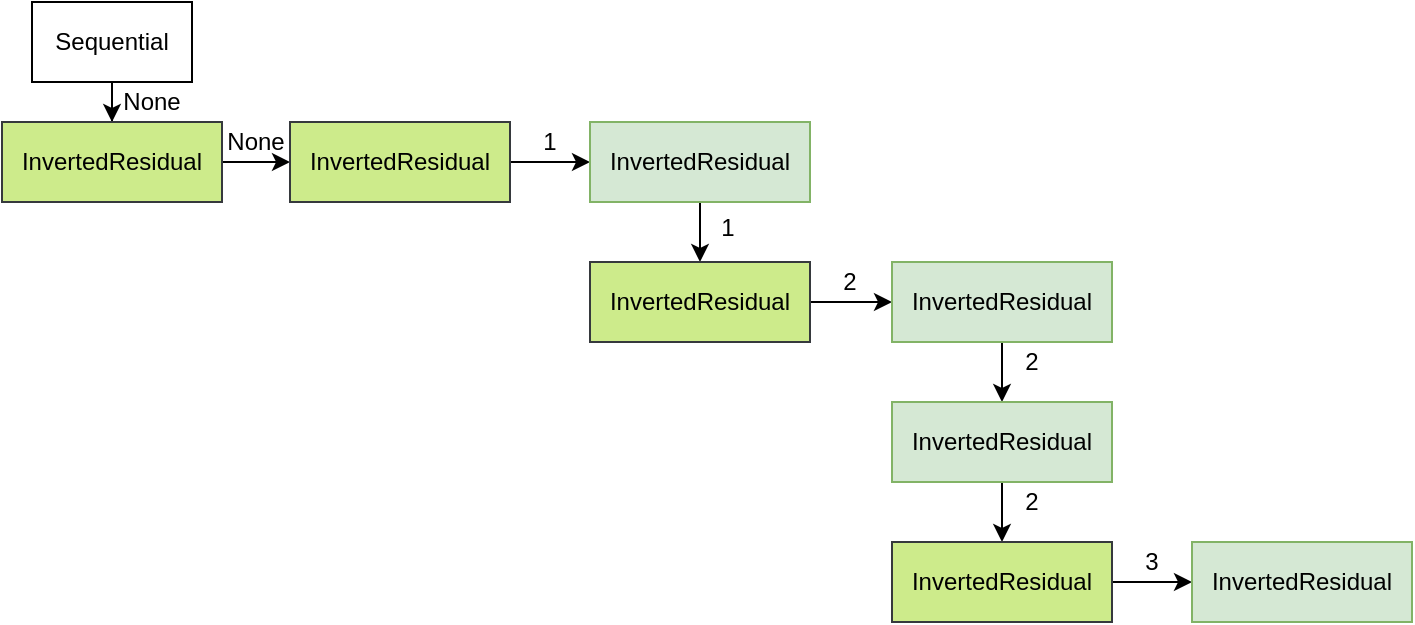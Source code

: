 <mxfile version="14.7.6" type="github">
  <diagram id="yYSWFKsf4J-W59a8yVvI" name="Page-1">
    <mxGraphModel dx="542" dy="806" grid="1" gridSize="10" guides="1" tooltips="1" connect="1" arrows="1" fold="1" page="1" pageScale="1" pageWidth="827" pageHeight="1169" math="0" shadow="0">
      <root>
        <mxCell id="0" />
        <mxCell id="1" parent="0" />
        <mxCell id="Z5-3QnoSSxAkNdHi2Z3w-9" style="edgeStyle=orthogonalEdgeStyle;rounded=0;orthogonalLoop=1;jettySize=auto;html=1;exitX=0.5;exitY=1;exitDx=0;exitDy=0;" edge="1" parent="1" source="Z5-3QnoSSxAkNdHi2Z3w-1" target="Z5-3QnoSSxAkNdHi2Z3w-2">
          <mxGeometry relative="1" as="geometry" />
        </mxCell>
        <mxCell id="Z5-3QnoSSxAkNdHi2Z3w-1" value="Sequential" style="rounded=0;whiteSpace=wrap;html=1;" vertex="1" parent="1">
          <mxGeometry x="360" y="120" width="80" height="40" as="geometry" />
        </mxCell>
        <mxCell id="Z5-3QnoSSxAkNdHi2Z3w-10" style="edgeStyle=orthogonalEdgeStyle;rounded=0;orthogonalLoop=1;jettySize=auto;html=1;" edge="1" parent="1" source="Z5-3QnoSSxAkNdHi2Z3w-2" target="Z5-3QnoSSxAkNdHi2Z3w-4">
          <mxGeometry relative="1" as="geometry" />
        </mxCell>
        <mxCell id="Z5-3QnoSSxAkNdHi2Z3w-2" value="InvertedResidual" style="rounded=0;whiteSpace=wrap;html=1;fillColor=#cdeb8b;strokeColor=#36393d;" vertex="1" parent="1">
          <mxGeometry x="345" y="180" width="110" height="40" as="geometry" />
        </mxCell>
        <mxCell id="Z5-3QnoSSxAkNdHi2Z3w-11" style="edgeStyle=orthogonalEdgeStyle;rounded=0;orthogonalLoop=1;jettySize=auto;html=1;exitX=0.5;exitY=1;exitDx=0;exitDy=0;" edge="1" parent="1" source="Z5-3QnoSSxAkNdHi2Z3w-4" target="Z5-3QnoSSxAkNdHi2Z3w-5">
          <mxGeometry relative="1" as="geometry">
            <Array as="points">
              <mxPoint x="544" y="200" />
            </Array>
          </mxGeometry>
        </mxCell>
        <mxCell id="Z5-3QnoSSxAkNdHi2Z3w-4" value="InvertedResidual" style="rounded=0;whiteSpace=wrap;html=1;fillColor=#cdeb8b;strokeColor=#36393d;" vertex="1" parent="1">
          <mxGeometry x="489" y="180" width="110" height="40" as="geometry" />
        </mxCell>
        <mxCell id="Z5-3QnoSSxAkNdHi2Z3w-12" style="edgeStyle=orthogonalEdgeStyle;rounded=0;orthogonalLoop=1;jettySize=auto;html=1;exitX=0.5;exitY=1;exitDx=0;exitDy=0;" edge="1" parent="1" source="Z5-3QnoSSxAkNdHi2Z3w-5" target="Z5-3QnoSSxAkNdHi2Z3w-6">
          <mxGeometry relative="1" as="geometry" />
        </mxCell>
        <mxCell id="Z5-3QnoSSxAkNdHi2Z3w-5" value="InvertedResidual" style="rounded=0;whiteSpace=wrap;html=1;fillColor=#d5e8d4;strokeColor=#82b366;" vertex="1" parent="1">
          <mxGeometry x="639" y="180" width="110" height="40" as="geometry" />
        </mxCell>
        <mxCell id="Z5-3QnoSSxAkNdHi2Z3w-13" style="edgeStyle=orthogonalEdgeStyle;rounded=0;orthogonalLoop=1;jettySize=auto;html=1;exitX=0.5;exitY=1;exitDx=0;exitDy=0;entryX=0;entryY=0.5;entryDx=0;entryDy=0;" edge="1" parent="1" source="Z5-3QnoSSxAkNdHi2Z3w-6" target="Z5-3QnoSSxAkNdHi2Z3w-44">
          <mxGeometry relative="1" as="geometry">
            <mxPoint x="694" y="330" as="targetPoint" />
            <Array as="points">
              <mxPoint x="694" y="270" />
            </Array>
          </mxGeometry>
        </mxCell>
        <mxCell id="Z5-3QnoSSxAkNdHi2Z3w-6" value="InvertedResidual" style="rounded=0;whiteSpace=wrap;html=1;fillColor=#cdeb8b;strokeColor=#36393d;" vertex="1" parent="1">
          <mxGeometry x="639" y="250" width="110" height="40" as="geometry" />
        </mxCell>
        <mxCell id="Z5-3QnoSSxAkNdHi2Z3w-39" value="&lt;div&gt;None&lt;br&gt;&lt;/div&gt;" style="text;html=1;strokeColor=none;fillColor=none;align=center;verticalAlign=middle;whiteSpace=wrap;rounded=0;" vertex="1" parent="1">
          <mxGeometry x="400" y="160" width="40" height="20" as="geometry" />
        </mxCell>
        <mxCell id="Z5-3QnoSSxAkNdHi2Z3w-41" value="&lt;div&gt;None&lt;br&gt;&lt;/div&gt;" style="text;html=1;strokeColor=none;fillColor=none;align=center;verticalAlign=middle;whiteSpace=wrap;rounded=0;" vertex="1" parent="1">
          <mxGeometry x="452" y="180" width="40" height="20" as="geometry" />
        </mxCell>
        <mxCell id="Z5-3QnoSSxAkNdHi2Z3w-42" value="1" style="text;html=1;strokeColor=none;fillColor=none;align=center;verticalAlign=middle;whiteSpace=wrap;rounded=0;" vertex="1" parent="1">
          <mxGeometry x="599" y="180" width="40" height="20" as="geometry" />
        </mxCell>
        <mxCell id="Z5-3QnoSSxAkNdHi2Z3w-43" value="2" style="text;html=1;strokeColor=none;fillColor=none;align=center;verticalAlign=middle;whiteSpace=wrap;rounded=0;" vertex="1" parent="1">
          <mxGeometry x="749" y="250" width="40" height="20" as="geometry" />
        </mxCell>
        <mxCell id="Z5-3QnoSSxAkNdHi2Z3w-47" style="edgeStyle=orthogonalEdgeStyle;rounded=0;orthogonalLoop=1;jettySize=auto;html=1;exitX=0.5;exitY=1;exitDx=0;exitDy=0;" edge="1" parent="1" source="Z5-3QnoSSxAkNdHi2Z3w-44" target="Z5-3QnoSSxAkNdHi2Z3w-46">
          <mxGeometry relative="1" as="geometry" />
        </mxCell>
        <mxCell id="Z5-3QnoSSxAkNdHi2Z3w-44" value="InvertedResidual" style="rounded=0;whiteSpace=wrap;html=1;fillColor=#d5e8d4;strokeColor=#82b366;" vertex="1" parent="1">
          <mxGeometry x="790" y="250" width="110" height="40" as="geometry" />
        </mxCell>
        <mxCell id="Z5-3QnoSSxAkNdHi2Z3w-45" value="1" style="text;html=1;strokeColor=none;fillColor=none;align=center;verticalAlign=middle;whiteSpace=wrap;rounded=0;" vertex="1" parent="1">
          <mxGeometry x="688" y="223" width="40" height="20" as="geometry" />
        </mxCell>
        <mxCell id="Z5-3QnoSSxAkNdHi2Z3w-51" style="edgeStyle=orthogonalEdgeStyle;rounded=0;orthogonalLoop=1;jettySize=auto;html=1;exitX=0.5;exitY=1;exitDx=0;exitDy=0;" edge="1" parent="1" source="Z5-3QnoSSxAkNdHi2Z3w-46" target="Z5-3QnoSSxAkNdHi2Z3w-50">
          <mxGeometry relative="1" as="geometry" />
        </mxCell>
        <mxCell id="Z5-3QnoSSxAkNdHi2Z3w-46" value="InvertedResidual" style="rounded=0;whiteSpace=wrap;html=1;fillColor=#d5e8d4;strokeColor=#82b366;" vertex="1" parent="1">
          <mxGeometry x="790" y="320" width="110" height="40" as="geometry" />
        </mxCell>
        <mxCell id="Z5-3QnoSSxAkNdHi2Z3w-48" value="2" style="text;html=1;strokeColor=none;fillColor=none;align=center;verticalAlign=middle;whiteSpace=wrap;rounded=0;" vertex="1" parent="1">
          <mxGeometry x="840" y="290" width="40" height="20" as="geometry" />
        </mxCell>
        <mxCell id="Z5-3QnoSSxAkNdHi2Z3w-54" style="edgeStyle=orthogonalEdgeStyle;rounded=0;orthogonalLoop=1;jettySize=auto;html=1;exitX=1;exitY=0.5;exitDx=0;exitDy=0;" edge="1" parent="1" source="Z5-3QnoSSxAkNdHi2Z3w-50" target="Z5-3QnoSSxAkNdHi2Z3w-53">
          <mxGeometry relative="1" as="geometry" />
        </mxCell>
        <mxCell id="Z5-3QnoSSxAkNdHi2Z3w-50" value="InvertedResidual" style="rounded=0;whiteSpace=wrap;html=1;fillColor=#cdeb8b;strokeColor=#36393d;" vertex="1" parent="1">
          <mxGeometry x="790" y="390" width="110" height="40" as="geometry" />
        </mxCell>
        <mxCell id="Z5-3QnoSSxAkNdHi2Z3w-52" value="2" style="text;html=1;strokeColor=none;fillColor=none;align=center;verticalAlign=middle;whiteSpace=wrap;rounded=0;" vertex="1" parent="1">
          <mxGeometry x="840" y="360" width="40" height="20" as="geometry" />
        </mxCell>
        <mxCell id="Z5-3QnoSSxAkNdHi2Z3w-53" value="InvertedResidual" style="rounded=0;whiteSpace=wrap;html=1;fillColor=#d5e8d4;strokeColor=#82b366;" vertex="1" parent="1">
          <mxGeometry x="940" y="390" width="110" height="40" as="geometry" />
        </mxCell>
        <mxCell id="Z5-3QnoSSxAkNdHi2Z3w-55" value="3" style="text;html=1;strokeColor=none;fillColor=none;align=center;verticalAlign=middle;whiteSpace=wrap;rounded=0;" vertex="1" parent="1">
          <mxGeometry x="900" y="390" width="40" height="20" as="geometry" />
        </mxCell>
      </root>
    </mxGraphModel>
  </diagram>
</mxfile>
